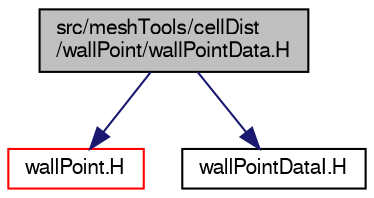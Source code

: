 digraph "src/meshTools/cellDist/wallPoint/wallPointData.H"
{
  bgcolor="transparent";
  edge [fontname="FreeSans",fontsize="10",labelfontname="FreeSans",labelfontsize="10"];
  node [fontname="FreeSans",fontsize="10",shape=record];
  Node0 [label="src/meshTools/cellDist\l/wallPoint/wallPointData.H",height=0.2,width=0.4,color="black", fillcolor="grey75", style="filled", fontcolor="black"];
  Node0 -> Node1 [color="midnightblue",fontsize="10",style="solid",fontname="FreeSans"];
  Node1 [label="wallPoint.H",height=0.2,width=0.4,color="red",URL="$a07451.html"];
  Node0 -> Node224 [color="midnightblue",fontsize="10",style="solid",fontname="FreeSans"];
  Node224 [label="wallPointDataI.H",height=0.2,width=0.4,color="black",URL="$a07460.html"];
}

